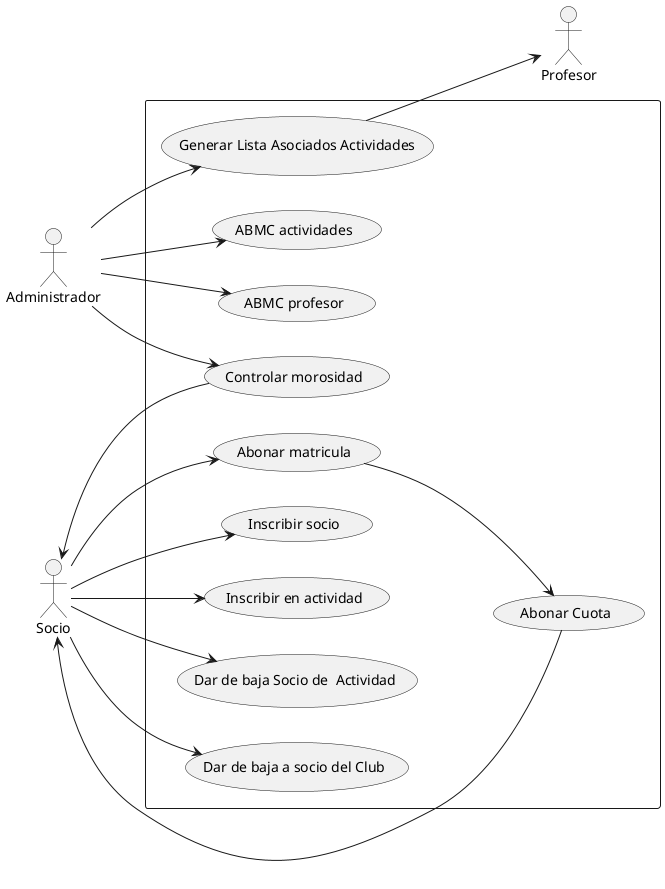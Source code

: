 @startuml

left to right direction

:Socio: as 1
:Profesor: as 2
:Administrador: as 3


rectangle {
"Abonar matricula" as (CU1)
"Inscribir socio" as (CU2)
"Inscribir en actividad" as (CU13)
"Abonar Cuota" as (CU7)
"Generar Lista Asociados Actividades" as (CU5)
"Controlar morosidad" as (CU8)
"Dar de baja Socio de  Actividad" as (CU9)
"Dar de baja a socio del Club" as (CU10)
"ABMC actividades" as (CU11)
"ABMC profesor" as (CU12)




}


1 --> CU1
1 --> CU2
1 --> CU13
1 --> CU9
1 --> CU10
CU1 --> CU7
CU7 --> 1

3 --> CU11
3 --> CU12
3 --> CU8
CU8 --> 1
3 --> CU5
CU5 --> 2






@enduml